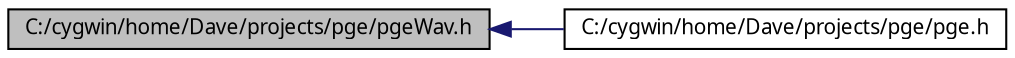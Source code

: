 digraph G
{
  edge [fontname="FreeSans.ttf",fontsize=10,labelfontname="FreeSans.ttf",labelfontsize=10];
  node [fontname="FreeSans.ttf",fontsize=10,shape=record];
rankdir=LR;
  Node1 [label="C:/cygwin/home/Dave/projects/pge/pgeWav.h",height=0.2,width=0.4,color="black", fillcolor="grey75", style="filled" fontcolor="black"];
  Node1 -> Node2 [dir=back,color="midnightblue",fontsize=10,style="solid",fontname="FreeSans.ttf"];
  Node2 [label="C:/cygwin/home/Dave/projects/pge/pge.h",height=0.2,width=0.4,color="black", fillcolor="white", style="filled",URL="$pge_8h.html"];
}
